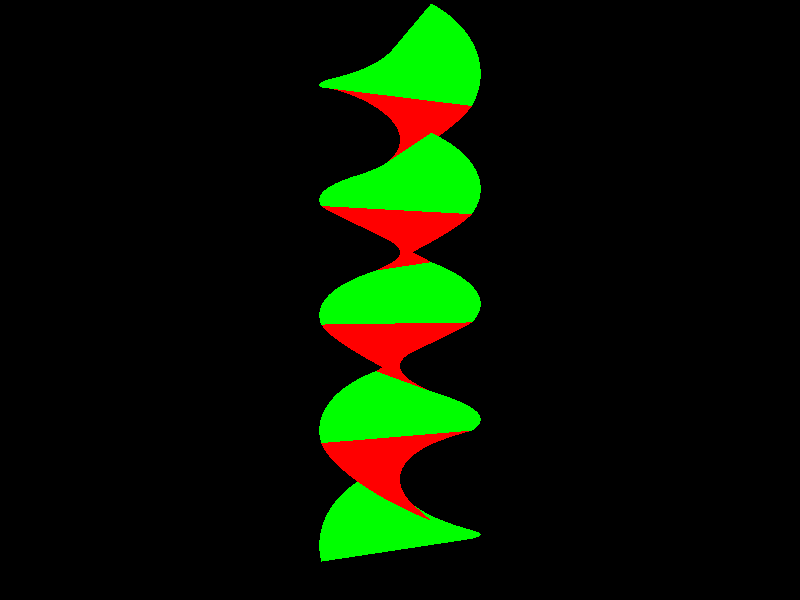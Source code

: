 // Persistence Of Vision raytracer version 3.5 sample file.
//
// -w320 -h240
// -w800 -h600 +a0.3

// Sample quartic file
// by Alexander Enzmann

#include "shapes.inc"
#include "colors.inc"
#include "textures.inc"
#include "shapesq.inc"

/*
   Approximation to the helix z = arctan(y/x).

   The helix can be approximated with an algebraic equation (kept to the
   range of a quartic) with the following steps:

      tan(z) = y/x   =>  sin(z)/cos(z) = y/x   =>

   (1) x sin(z) - y cos(z) = 0

   Using the taylor expansions for sin, cos about z = 0,

      sin(z) = z - z^3/3! + z^5/5! - ...
      cos(z) = 1 - z^2/2! + z^6/6! - ...

   Throwing out the high order terms, the expression (1) can be written as:

      x (z - z^3/6) - y (1 + z^2/2) = 0, or

  (2) -1/6 x z^3 + x z + 1/2 y z^2 - y = 0

  This helix (2) turns 90 degrees in the range 0 <= z <= sqrt(2)/2.  By using
  scale <2 2 2>, the helix defined below turns 90 degrees in the range
  0 <= z <= sqrt(2) = 1.4042.
*/

#declare Red_Helix =
object {
   Helix
   hollow on
   texture {
      pigment { Red }
      finish { phong 1.0 }
      /* scale <1, 1.4142, 1> */
   }
}

#declare Green_Helix =
object {
   Helix
   hollow on
   texture {
      pigment { Green }
      finish { phong 1.0 }
      /* scale <1, 1.4142, 1> */
   }
}

// Glue a bunch of pieces together to make one long helix.

object {
   Green_Helix
   translate -4.2426*z
   rotate 160*z
   rotate -90*x
   translate <0, -2, 5>
}

object {
   Red_Helix
   translate -2.8284*z
   rotate 70*z
   rotate -90*x
   translate <0, -2, 5>
}

object {
   Green_Helix
   translate -1.4142*z
   rotate 160*z
   rotate -90*x
   translate <0, -2, 5>
}

object {
   Red_Helix
   rotate 70*z
   rotate -90*x
   translate <0, -2, 5>
}

object {
   Green_Helix
   translate 1.4142*z
   rotate 160*z
   rotate -90*x
   translate <0, -2, 5>
}

object {
   Red_Helix
   translate 2.8284*z
   rotate 70*z
   rotate -90*x
   translate <0, -2, 5>
}

object {
   Green_Helix
   translate 4.2426*z
   rotate 160*z
   rotate -90*x
   translate <0, -2, 5>
}

object {
   Red_Helix
   translate 5.6569*z
   rotate 70*z
   rotate -90*x
   translate <0, -2, 5>
}

object {
   Green_Helix
   translate 7.0711*z
   rotate 160*z
   rotate -90*x
   translate <0, -2, 5>
}


camera {
   location  <0.0, 0.0, -10.0>
   direction <0.0, 0.0, 1.0>
   up        <0.0, 1.0, 0.0>
   right     <4/3, 0.0, 0.0>
}

// Toss in a couple of light sources.
light_source { <200, 100, -300> colour red 1.0 green 1.0 blue 1.0 }

light_source { <-200, 100, -300> colour red 1.0 green 1.0 blue 1.0 }
